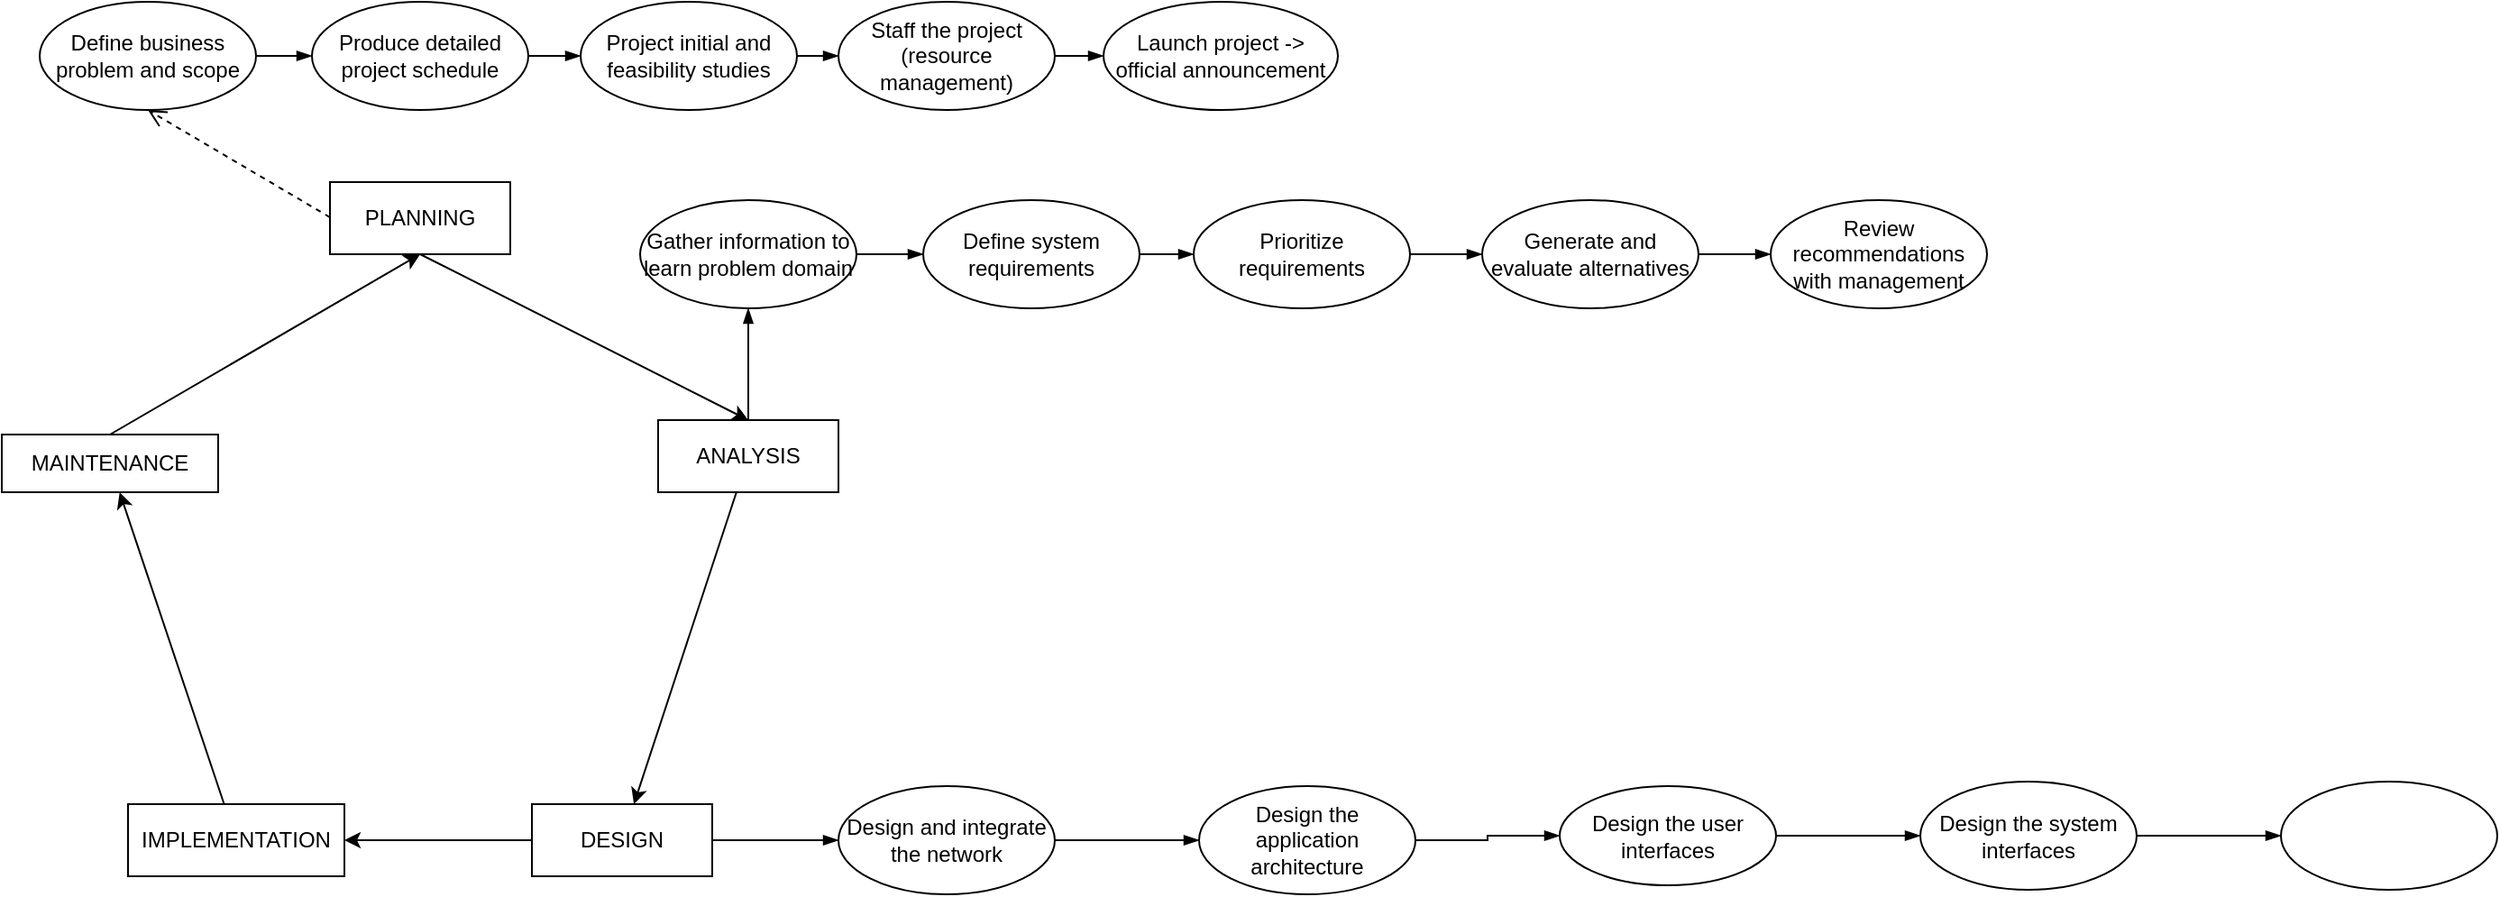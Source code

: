 <mxfile version="20.5.3" type="github"><diagram id="kpp0p4vaVyjLrGLZzNB3" name="simple gitflow"><mxGraphModel dx="1253" dy="809" grid="1" gridSize="10" guides="1" tooltips="1" connect="1" arrows="1" fold="1" page="1" pageScale="1" pageWidth="850" pageHeight="1100" math="0" shadow="0"><root><mxCell id="0"/><mxCell id="1" parent="0"/><mxCell id="JxC9IEEVYPg9Gp5Ud_OF-79" style="edgeStyle=orthogonalEdgeStyle;rounded=0;orthogonalLoop=1;jettySize=auto;html=1;exitX=0.5;exitY=1;exitDx=0;exitDy=0;entryX=0.5;entryY=0;entryDx=0;entryDy=0;noEdgeStyle=1;" edge="1" parent="1" source="JxC9IEEVYPg9Gp5Ud_OF-74" target="JxC9IEEVYPg9Gp5Ud_OF-77"><mxGeometry relative="1" as="geometry"/></mxCell><mxCell id="JxC9IEEVYPg9Gp5Ud_OF-74" value="PLANNING&lt;br&gt;" style="whiteSpace=wrap;html=1;align=center;" vertex="1" parent="1"><mxGeometry x="481" y="220" width="100" height="40" as="geometry"/></mxCell><mxCell id="JxC9IEEVYPg9Gp5Ud_OF-81" value="" style="edgeStyle=orthogonalEdgeStyle;rounded=0;orthogonalLoop=1;jettySize=auto;html=1;noEdgeStyle=1;" edge="1" parent="1" source="JxC9IEEVYPg9Gp5Ud_OF-77" target="JxC9IEEVYPg9Gp5Ud_OF-80"><mxGeometry relative="1" as="geometry"/></mxCell><mxCell id="JxC9IEEVYPg9Gp5Ud_OF-131" value="" style="edgeStyle=orthogonalEdgeStyle;rounded=0;orthogonalLoop=1;jettySize=auto;html=1;endArrow=blockThin;endFill=1;" edge="1" parent="1" source="JxC9IEEVYPg9Gp5Ud_OF-77" target="JxC9IEEVYPg9Gp5Ud_OF-130"><mxGeometry relative="1" as="geometry"/></mxCell><mxCell id="JxC9IEEVYPg9Gp5Ud_OF-77" value="ANALYSIS" style="whiteSpace=wrap;html=1;align=center;" vertex="1" parent="1"><mxGeometry x="663" y="352" width="100" height="40" as="geometry"/></mxCell><mxCell id="JxC9IEEVYPg9Gp5Ud_OF-83" style="edgeStyle=orthogonalEdgeStyle;rounded=0;orthogonalLoop=1;jettySize=auto;html=1;noEdgeStyle=1;" edge="1" parent="1" source="JxC9IEEVYPg9Gp5Ud_OF-80" target="JxC9IEEVYPg9Gp5Ud_OF-82"><mxGeometry relative="1" as="geometry"/></mxCell><mxCell id="JxC9IEEVYPg9Gp5Ud_OF-145" value="" style="edgeStyle=orthogonalEdgeStyle;rounded=0;orthogonalLoop=1;jettySize=auto;html=1;endArrow=blockThin;endFill=1;" edge="1" parent="1" source="JxC9IEEVYPg9Gp5Ud_OF-80" target="JxC9IEEVYPg9Gp5Ud_OF-144"><mxGeometry relative="1" as="geometry"/></mxCell><mxCell id="JxC9IEEVYPg9Gp5Ud_OF-80" value="DESIGN&lt;br&gt;" style="whiteSpace=wrap;html=1;align=center;" vertex="1" parent="1"><mxGeometry x="593" y="565" width="100" height="40" as="geometry"/></mxCell><mxCell id="JxC9IEEVYPg9Gp5Ud_OF-85" value="" style="edgeStyle=orthogonalEdgeStyle;rounded=0;orthogonalLoop=1;jettySize=auto;html=1;noEdgeStyle=1;" edge="1" parent="1" source="JxC9IEEVYPg9Gp5Ud_OF-82" target="JxC9IEEVYPg9Gp5Ud_OF-84"><mxGeometry relative="1" as="geometry"/></mxCell><mxCell id="JxC9IEEVYPg9Gp5Ud_OF-82" value="IMPLEMENTATION&lt;br&gt;" style="whiteSpace=wrap;html=1;align=center;" vertex="1" parent="1"><mxGeometry x="369" y="565" width="120" height="40" as="geometry"/></mxCell><mxCell id="JxC9IEEVYPg9Gp5Ud_OF-84" value="MAINTENANCE" style="whiteSpace=wrap;html=1;align=center;" vertex="1" parent="1"><mxGeometry x="299" y="360" width="120" height="32" as="geometry"/></mxCell><mxCell id="JxC9IEEVYPg9Gp5Ud_OF-96" style="edgeStyle=orthogonalEdgeStyle;rounded=0;orthogonalLoop=1;jettySize=auto;html=1;exitX=0.5;exitY=0;exitDx=0;exitDy=0;entryX=0.5;entryY=1;entryDx=0;entryDy=0;noEdgeStyle=1;" edge="1" parent="1" source="JxC9IEEVYPg9Gp5Ud_OF-84" target="JxC9IEEVYPg9Gp5Ud_OF-74"><mxGeometry relative="1" as="geometry"><mxPoint x="338" y="268.0" as="sourcePoint"/><mxPoint x="520" y="360.0" as="targetPoint"/></mxGeometry></mxCell><mxCell id="JxC9IEEVYPg9Gp5Ud_OF-108" value="" style="edgeStyle=orthogonalEdgeStyle;rounded=0;orthogonalLoop=1;jettySize=auto;html=1;endArrow=blockThin;endFill=1;" edge="1" parent="1" source="JxC9IEEVYPg9Gp5Ud_OF-105" target="JxC9IEEVYPg9Gp5Ud_OF-107"><mxGeometry relative="1" as="geometry"/></mxCell><mxCell id="JxC9IEEVYPg9Gp5Ud_OF-105" value="Define business problem and scope" style="ellipse;whiteSpace=wrap;html=1;" vertex="1" parent="1"><mxGeometry x="320" y="120" width="120" height="60" as="geometry"/></mxCell><mxCell id="JxC9IEEVYPg9Gp5Ud_OF-110" style="edgeStyle=orthogonalEdgeStyle;rounded=0;orthogonalLoop=1;jettySize=auto;html=1;exitX=1;exitY=0.5;exitDx=0;exitDy=0;entryX=0;entryY=0.5;entryDx=0;entryDy=0;endArrow=blockThin;endFill=1;" edge="1" parent="1" source="JxC9IEEVYPg9Gp5Ud_OF-107" target="JxC9IEEVYPg9Gp5Ud_OF-109"><mxGeometry relative="1" as="geometry"/></mxCell><mxCell id="JxC9IEEVYPg9Gp5Ud_OF-107" value="Produce detailed project schedule" style="ellipse;whiteSpace=wrap;html=1;" vertex="1" parent="1"><mxGeometry x="471" y="120" width="120" height="60" as="geometry"/></mxCell><mxCell id="JxC9IEEVYPg9Gp5Ud_OF-114" value="" style="edgeStyle=orthogonalEdgeStyle;rounded=0;orthogonalLoop=1;jettySize=auto;html=1;endArrow=blockThin;endFill=1;" edge="1" parent="1" source="JxC9IEEVYPg9Gp5Ud_OF-109" target="JxC9IEEVYPg9Gp5Ud_OF-111"><mxGeometry relative="1" as="geometry"/></mxCell><mxCell id="JxC9IEEVYPg9Gp5Ud_OF-109" value="Project initial and feasibility studies" style="ellipse;whiteSpace=wrap;html=1;" vertex="1" parent="1"><mxGeometry x="620" y="120" width="120" height="60" as="geometry"/></mxCell><mxCell id="JxC9IEEVYPg9Gp5Ud_OF-116" value="" style="edgeStyle=orthogonalEdgeStyle;rounded=0;orthogonalLoop=1;jettySize=auto;html=1;endArrow=blockThin;endFill=1;" edge="1" parent="1" source="JxC9IEEVYPg9Gp5Ud_OF-111" target="JxC9IEEVYPg9Gp5Ud_OF-115"><mxGeometry relative="1" as="geometry"/></mxCell><mxCell id="JxC9IEEVYPg9Gp5Ud_OF-111" value="Staff the project (resource management)" style="ellipse;whiteSpace=wrap;html=1;" vertex="1" parent="1"><mxGeometry x="763" y="120" width="120" height="60" as="geometry"/></mxCell><mxCell id="JxC9IEEVYPg9Gp5Ud_OF-115" value="Launch project -&amp;gt; official announcement" style="ellipse;whiteSpace=wrap;html=1;" vertex="1" parent="1"><mxGeometry x="910" y="120" width="130" height="60" as="geometry"/></mxCell><mxCell id="JxC9IEEVYPg9Gp5Ud_OF-123" value="" style="html=1;verticalAlign=bottom;endArrow=open;dashed=1;endSize=8;rounded=0;entryX=0.5;entryY=1;entryDx=0;entryDy=0;" edge="1" parent="1" target="JxC9IEEVYPg9Gp5Ud_OF-105"><mxGeometry relative="1" as="geometry"><mxPoint x="481" y="239.52" as="sourcePoint"/><mxPoint x="401" y="239.52" as="targetPoint"/></mxGeometry></mxCell><mxCell id="JxC9IEEVYPg9Gp5Ud_OF-135" value="" style="edgeStyle=orthogonalEdgeStyle;rounded=0;orthogonalLoop=1;jettySize=auto;html=1;endArrow=blockThin;endFill=1;" edge="1" parent="1" source="JxC9IEEVYPg9Gp5Ud_OF-130" target="JxC9IEEVYPg9Gp5Ud_OF-134"><mxGeometry relative="1" as="geometry"/></mxCell><mxCell id="JxC9IEEVYPg9Gp5Ud_OF-130" value="Gather information to learn problem domain" style="ellipse;whiteSpace=wrap;html=1;" vertex="1" parent="1"><mxGeometry x="653" y="230" width="120" height="60" as="geometry"/></mxCell><mxCell id="JxC9IEEVYPg9Gp5Ud_OF-137" value="" style="edgeStyle=orthogonalEdgeStyle;rounded=0;orthogonalLoop=1;jettySize=auto;html=1;endArrow=blockThin;endFill=1;" edge="1" parent="1" source="JxC9IEEVYPg9Gp5Ud_OF-134" target="JxC9IEEVYPg9Gp5Ud_OF-136"><mxGeometry relative="1" as="geometry"/></mxCell><mxCell id="JxC9IEEVYPg9Gp5Ud_OF-134" value="Define system requirements" style="ellipse;whiteSpace=wrap;html=1;" vertex="1" parent="1"><mxGeometry x="810" y="230" width="120" height="60" as="geometry"/></mxCell><mxCell id="JxC9IEEVYPg9Gp5Ud_OF-139" value="" style="edgeStyle=orthogonalEdgeStyle;rounded=0;orthogonalLoop=1;jettySize=auto;html=1;endArrow=blockThin;endFill=1;" edge="1" parent="1" source="JxC9IEEVYPg9Gp5Ud_OF-136" target="JxC9IEEVYPg9Gp5Ud_OF-138"><mxGeometry relative="1" as="geometry"/></mxCell><mxCell id="JxC9IEEVYPg9Gp5Ud_OF-136" value="Prioritize requirements" style="ellipse;whiteSpace=wrap;html=1;" vertex="1" parent="1"><mxGeometry x="960" y="230" width="120" height="60" as="geometry"/></mxCell><mxCell id="JxC9IEEVYPg9Gp5Ud_OF-141" value="" style="edgeStyle=orthogonalEdgeStyle;rounded=0;orthogonalLoop=1;jettySize=auto;html=1;endArrow=blockThin;endFill=1;" edge="1" parent="1" source="JxC9IEEVYPg9Gp5Ud_OF-138" target="JxC9IEEVYPg9Gp5Ud_OF-140"><mxGeometry relative="1" as="geometry"/></mxCell><mxCell id="JxC9IEEVYPg9Gp5Ud_OF-138" value="Generate and evaluate alternatives" style="ellipse;whiteSpace=wrap;html=1;" vertex="1" parent="1"><mxGeometry x="1120" y="230" width="120" height="60" as="geometry"/></mxCell><mxCell id="JxC9IEEVYPg9Gp5Ud_OF-140" value="Review recommendations with management" style="ellipse;whiteSpace=wrap;html=1;" vertex="1" parent="1"><mxGeometry x="1280" y="230" width="120" height="60" as="geometry"/></mxCell><mxCell id="JxC9IEEVYPg9Gp5Ud_OF-147" value="" style="edgeStyle=orthogonalEdgeStyle;rounded=0;orthogonalLoop=1;jettySize=auto;html=1;endArrow=blockThin;endFill=1;" edge="1" parent="1" source="JxC9IEEVYPg9Gp5Ud_OF-144" target="JxC9IEEVYPg9Gp5Ud_OF-146"><mxGeometry relative="1" as="geometry"/></mxCell><mxCell id="JxC9IEEVYPg9Gp5Ud_OF-144" value="Design and integrate the network" style="ellipse;whiteSpace=wrap;html=1;" vertex="1" parent="1"><mxGeometry x="763" y="555" width="120" height="60" as="geometry"/></mxCell><mxCell id="JxC9IEEVYPg9Gp5Ud_OF-149" value="" style="edgeStyle=orthogonalEdgeStyle;rounded=0;orthogonalLoop=1;jettySize=auto;html=1;endArrow=blockThin;endFill=1;" edge="1" parent="1" source="JxC9IEEVYPg9Gp5Ud_OF-146" target="JxC9IEEVYPg9Gp5Ud_OF-148"><mxGeometry relative="1" as="geometry"/></mxCell><mxCell id="JxC9IEEVYPg9Gp5Ud_OF-146" value="Design the application architecture" style="ellipse;whiteSpace=wrap;html=1;" vertex="1" parent="1"><mxGeometry x="963" y="555" width="120" height="60" as="geometry"/></mxCell><mxCell id="JxC9IEEVYPg9Gp5Ud_OF-151" value="" style="edgeStyle=orthogonalEdgeStyle;rounded=0;orthogonalLoop=1;jettySize=auto;html=1;endArrow=blockThin;endFill=1;" edge="1" parent="1" source="JxC9IEEVYPg9Gp5Ud_OF-148" target="JxC9IEEVYPg9Gp5Ud_OF-150"><mxGeometry relative="1" as="geometry"/></mxCell><mxCell id="JxC9IEEVYPg9Gp5Ud_OF-148" value="Design the user interfaces" style="ellipse;whiteSpace=wrap;html=1;" vertex="1" parent="1"><mxGeometry x="1163" y="555" width="120" height="55" as="geometry"/></mxCell><mxCell id="JxC9IEEVYPg9Gp5Ud_OF-153" value="" style="edgeStyle=orthogonalEdgeStyle;rounded=0;orthogonalLoop=1;jettySize=auto;html=1;endArrow=blockThin;endFill=1;" edge="1" parent="1" source="JxC9IEEVYPg9Gp5Ud_OF-150" target="JxC9IEEVYPg9Gp5Ud_OF-152"><mxGeometry relative="1" as="geometry"/></mxCell><mxCell id="JxC9IEEVYPg9Gp5Ud_OF-150" value="Design the system interfaces" style="ellipse;whiteSpace=wrap;html=1;" vertex="1" parent="1"><mxGeometry x="1363" y="552.5" width="120" height="60" as="geometry"/></mxCell><mxCell id="JxC9IEEVYPg9Gp5Ud_OF-152" value="" style="ellipse;whiteSpace=wrap;html=1;" vertex="1" parent="1"><mxGeometry x="1563" y="552.5" width="120" height="60" as="geometry"/></mxCell></root></mxGraphModel></diagram></mxfile>
